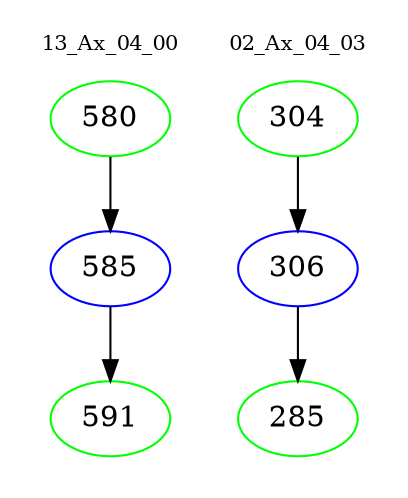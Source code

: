 digraph{
subgraph cluster_0 {
color = white
label = "13_Ax_04_00";
fontsize=10;
T0_580 [label="580", color="green"]
T0_580 -> T0_585 [color="black"]
T0_585 [label="585", color="blue"]
T0_585 -> T0_591 [color="black"]
T0_591 [label="591", color="green"]
}
subgraph cluster_1 {
color = white
label = "02_Ax_04_03";
fontsize=10;
T1_304 [label="304", color="green"]
T1_304 -> T1_306 [color="black"]
T1_306 [label="306", color="blue"]
T1_306 -> T1_285 [color="black"]
T1_285 [label="285", color="green"]
}
}
